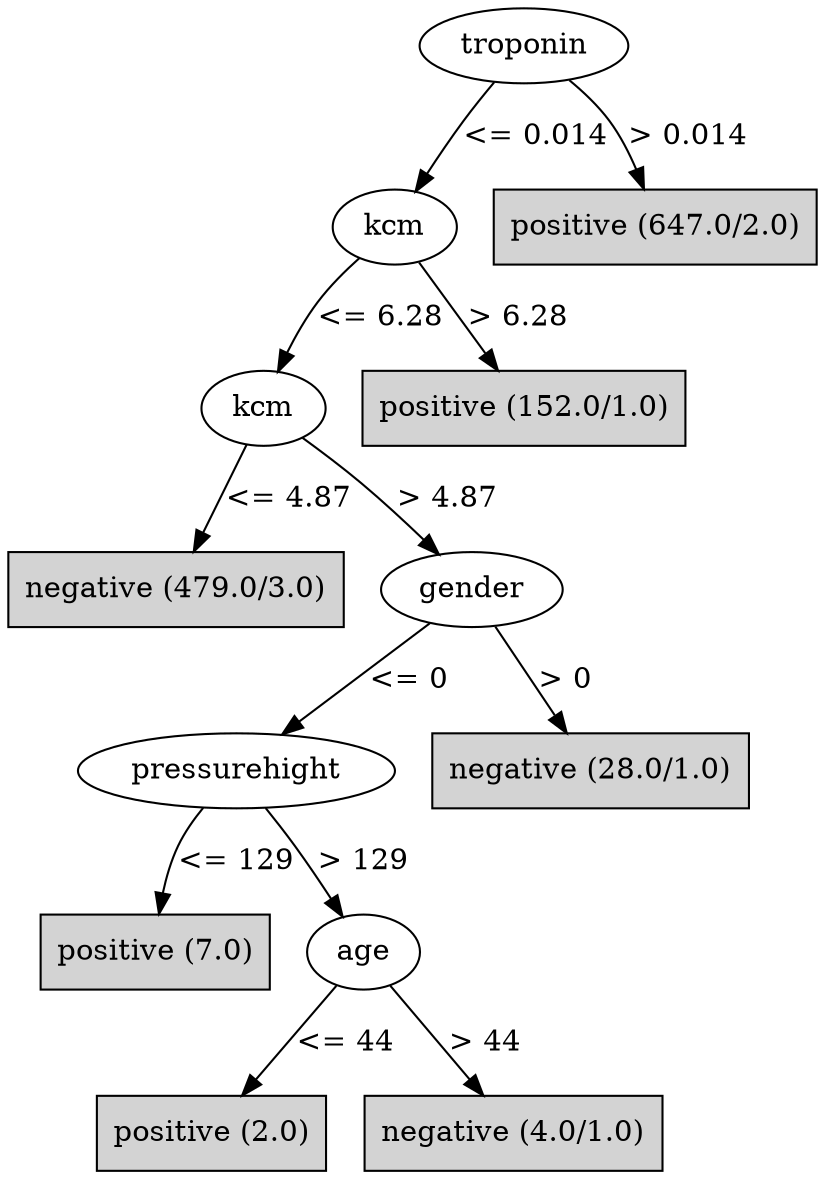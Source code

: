 digraph J48Tree {
N0 [label="troponin" ]
N0->N1 [label="<= 0.014"]
N1 [label="kcm" ]
N1->N2 [label="<= 6.28"]
N2 [label="kcm" ]
N2->N3 [label="<= 4.87"]
N3 [label="negative (479.0/3.0)" shape=box style=filled ]
N2->N4 [label="> 4.87"]
N4 [label="gender" ]
N4->N5 [label="<= 0"]
N5 [label="pressurehight" ]
N5->N6 [label="<= 129"]
N6 [label="positive (7.0)" shape=box style=filled ]
N5->N7 [label="> 129"]
N7 [label="age" ]
N7->N8 [label="<= 44"]
N8 [label="positive (2.0)" shape=box style=filled ]
N7->N9 [label="> 44"]
N9 [label="negative (4.0/1.0)" shape=box style=filled ]
N4->N10 [label="> 0"]
N10 [label="negative (28.0/1.0)" shape=box style=filled ]
N1->N11 [label="> 6.28"]
N11 [label="positive (152.0/1.0)" shape=box style=filled ]
N0->N12 [label="> 0.014"]
N12 [label="positive (647.0/2.0)" shape=box style=filled ]
}

